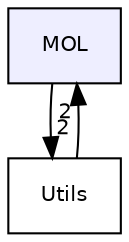 digraph "MOL" {
  compound=true
  node [ fontsize="10", fontname="Helvetica"];
  edge [ labelfontsize="10", labelfontname="Helvetica"];
  dir_6d405248af478aacf591ce51fd720c58 [shape=box, label="MOL", style="filled", fillcolor="#eeeeff", pencolor="black", URL="dir_6d405248af478aacf591ce51fd720c58.html"];
  dir_0a824aa1f70ce3b829ef378253b085da [shape=box label="Utils" URL="dir_0a824aa1f70ce3b829ef378253b085da.html"];
  dir_0a824aa1f70ce3b829ef378253b085da->dir_6d405248af478aacf591ce51fd720c58 [headlabel="2", labeldistance=1.5 headhref="dir_000005_000003.html"];
  dir_6d405248af478aacf591ce51fd720c58->dir_0a824aa1f70ce3b829ef378253b085da [headlabel="2", labeldistance=1.5 headhref="dir_000003_000005.html"];
}
